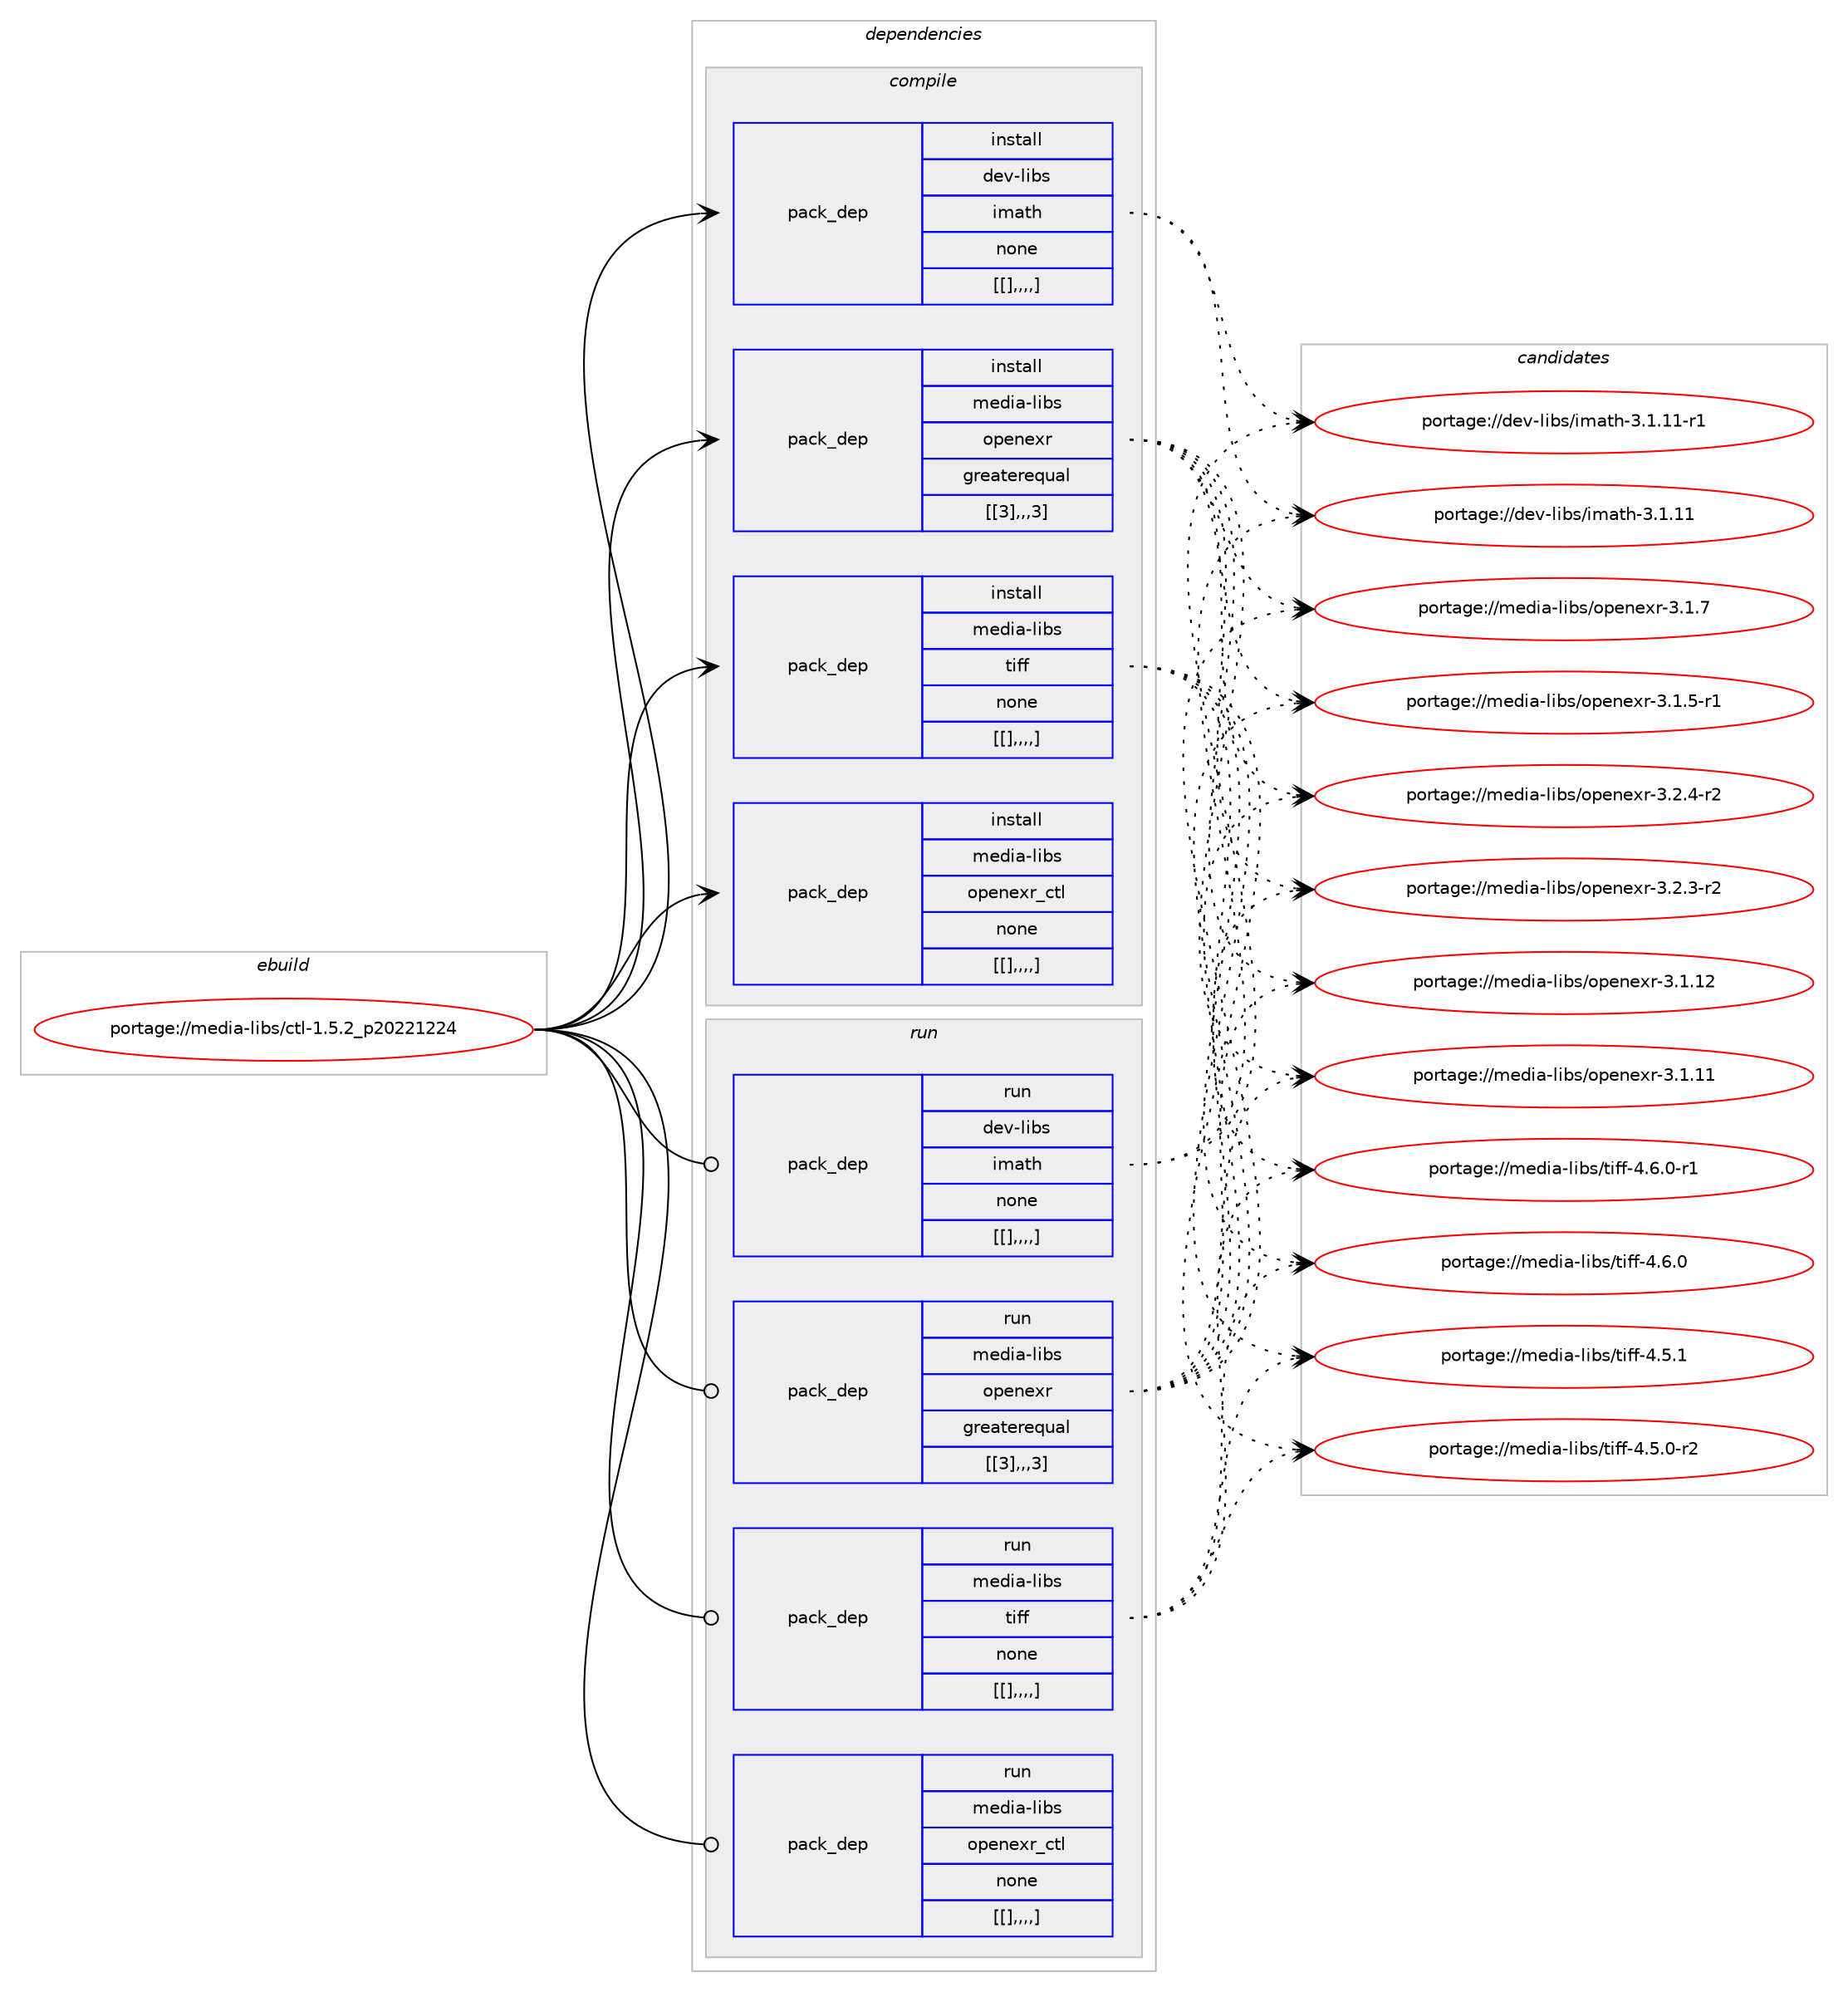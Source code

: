 digraph prolog {

# *************
# Graph options
# *************

newrank=true;
concentrate=true;
compound=true;
graph [rankdir=LR,fontname=Helvetica,fontsize=10,ranksep=1.5];#, ranksep=2.5, nodesep=0.2];
edge  [arrowhead=vee];
node  [fontname=Helvetica,fontsize=10];

# **********
# The ebuild
# **********

subgraph cluster_leftcol {
color=gray;
label=<<i>ebuild</i>>;
id [label="portage://media-libs/ctl-1.5.2_p20221224", color=red, width=4, href="../media-libs/ctl-1.5.2_p20221224.svg"];
}

# ****************
# The dependencies
# ****************

subgraph cluster_midcol {
color=gray;
label=<<i>dependencies</i>>;
subgraph cluster_compile {
fillcolor="#eeeeee";
style=filled;
label=<<i>compile</i>>;
subgraph pack231648 {
dependency311991 [label=<<TABLE BORDER="0" CELLBORDER="1" CELLSPACING="0" CELLPADDING="4" WIDTH="220"><TR><TD ROWSPAN="6" CELLPADDING="30">pack_dep</TD></TR><TR><TD WIDTH="110">install</TD></TR><TR><TD>dev-libs</TD></TR><TR><TD>imath</TD></TR><TR><TD>none</TD></TR><TR><TD>[[],,,,]</TD></TR></TABLE>>, shape=none, color=blue];
}
id:e -> dependency311991:w [weight=20,style="solid",arrowhead="vee"];
subgraph pack231649 {
dependency311992 [label=<<TABLE BORDER="0" CELLBORDER="1" CELLSPACING="0" CELLPADDING="4" WIDTH="220"><TR><TD ROWSPAN="6" CELLPADDING="30">pack_dep</TD></TR><TR><TD WIDTH="110">install</TD></TR><TR><TD>media-libs</TD></TR><TR><TD>openexr</TD></TR><TR><TD>greaterequal</TD></TR><TR><TD>[[3],,,3]</TD></TR></TABLE>>, shape=none, color=blue];
}
id:e -> dependency311992:w [weight=20,style="solid",arrowhead="vee"];
subgraph pack231650 {
dependency311993 [label=<<TABLE BORDER="0" CELLBORDER="1" CELLSPACING="0" CELLPADDING="4" WIDTH="220"><TR><TD ROWSPAN="6" CELLPADDING="30">pack_dep</TD></TR><TR><TD WIDTH="110">install</TD></TR><TR><TD>media-libs</TD></TR><TR><TD>tiff</TD></TR><TR><TD>none</TD></TR><TR><TD>[[],,,,]</TD></TR></TABLE>>, shape=none, color=blue];
}
id:e -> dependency311993:w [weight=20,style="solid",arrowhead="vee"];
subgraph pack231651 {
dependency311994 [label=<<TABLE BORDER="0" CELLBORDER="1" CELLSPACING="0" CELLPADDING="4" WIDTH="220"><TR><TD ROWSPAN="6" CELLPADDING="30">pack_dep</TD></TR><TR><TD WIDTH="110">install</TD></TR><TR><TD>media-libs</TD></TR><TR><TD>openexr_ctl</TD></TR><TR><TD>none</TD></TR><TR><TD>[[],,,,]</TD></TR></TABLE>>, shape=none, color=blue];
}
id:e -> dependency311994:w [weight=20,style="solid",arrowhead="vee"];
}
subgraph cluster_compileandrun {
fillcolor="#eeeeee";
style=filled;
label=<<i>compile and run</i>>;
}
subgraph cluster_run {
fillcolor="#eeeeee";
style=filled;
label=<<i>run</i>>;
subgraph pack231652 {
dependency311995 [label=<<TABLE BORDER="0" CELLBORDER="1" CELLSPACING="0" CELLPADDING="4" WIDTH="220"><TR><TD ROWSPAN="6" CELLPADDING="30">pack_dep</TD></TR><TR><TD WIDTH="110">run</TD></TR><TR><TD>dev-libs</TD></TR><TR><TD>imath</TD></TR><TR><TD>none</TD></TR><TR><TD>[[],,,,]</TD></TR></TABLE>>, shape=none, color=blue];
}
id:e -> dependency311995:w [weight=20,style="solid",arrowhead="odot"];
subgraph pack231653 {
dependency311996 [label=<<TABLE BORDER="0" CELLBORDER="1" CELLSPACING="0" CELLPADDING="4" WIDTH="220"><TR><TD ROWSPAN="6" CELLPADDING="30">pack_dep</TD></TR><TR><TD WIDTH="110">run</TD></TR><TR><TD>media-libs</TD></TR><TR><TD>openexr</TD></TR><TR><TD>greaterequal</TD></TR><TR><TD>[[3],,,3]</TD></TR></TABLE>>, shape=none, color=blue];
}
id:e -> dependency311996:w [weight=20,style="solid",arrowhead="odot"];
subgraph pack231654 {
dependency311997 [label=<<TABLE BORDER="0" CELLBORDER="1" CELLSPACING="0" CELLPADDING="4" WIDTH="220"><TR><TD ROWSPAN="6" CELLPADDING="30">pack_dep</TD></TR><TR><TD WIDTH="110">run</TD></TR><TR><TD>media-libs</TD></TR><TR><TD>tiff</TD></TR><TR><TD>none</TD></TR><TR><TD>[[],,,,]</TD></TR></TABLE>>, shape=none, color=blue];
}
id:e -> dependency311997:w [weight=20,style="solid",arrowhead="odot"];
subgraph pack231655 {
dependency311998 [label=<<TABLE BORDER="0" CELLBORDER="1" CELLSPACING="0" CELLPADDING="4" WIDTH="220"><TR><TD ROWSPAN="6" CELLPADDING="30">pack_dep</TD></TR><TR><TD WIDTH="110">run</TD></TR><TR><TD>media-libs</TD></TR><TR><TD>openexr_ctl</TD></TR><TR><TD>none</TD></TR><TR><TD>[[],,,,]</TD></TR></TABLE>>, shape=none, color=blue];
}
id:e -> dependency311998:w [weight=20,style="solid",arrowhead="odot"];
}
}

# **************
# The candidates
# **************

subgraph cluster_choices {
rank=same;
color=gray;
label=<<i>candidates</i>>;

subgraph choice231648 {
color=black;
nodesep=1;
choice10010111845108105981154710510997116104455146494649494511449 [label="portage://dev-libs/imath-3.1.11-r1", color=red, width=4,href="../dev-libs/imath-3.1.11-r1.svg"];
choice1001011184510810598115471051099711610445514649464949 [label="portage://dev-libs/imath-3.1.11", color=red, width=4,href="../dev-libs/imath-3.1.11.svg"];
dependency311991:e -> choice10010111845108105981154710510997116104455146494649494511449:w [style=dotted,weight="100"];
dependency311991:e -> choice1001011184510810598115471051099711610445514649464949:w [style=dotted,weight="100"];
}
subgraph choice231649 {
color=black;
nodesep=1;
choice109101100105974510810598115471111121011101011201144551465046524511450 [label="portage://media-libs/openexr-3.2.4-r2", color=red, width=4,href="../media-libs/openexr-3.2.4-r2.svg"];
choice109101100105974510810598115471111121011101011201144551465046514511450 [label="portage://media-libs/openexr-3.2.3-r2", color=red, width=4,href="../media-libs/openexr-3.2.3-r2.svg"];
choice1091011001059745108105981154711111210111010112011445514649464950 [label="portage://media-libs/openexr-3.1.12", color=red, width=4,href="../media-libs/openexr-3.1.12.svg"];
choice1091011001059745108105981154711111210111010112011445514649464949 [label="portage://media-libs/openexr-3.1.11", color=red, width=4,href="../media-libs/openexr-3.1.11.svg"];
choice10910110010597451081059811547111112101110101120114455146494655 [label="portage://media-libs/openexr-3.1.7", color=red, width=4,href="../media-libs/openexr-3.1.7.svg"];
choice109101100105974510810598115471111121011101011201144551464946534511449 [label="portage://media-libs/openexr-3.1.5-r1", color=red, width=4,href="../media-libs/openexr-3.1.5-r1.svg"];
dependency311992:e -> choice109101100105974510810598115471111121011101011201144551465046524511450:w [style=dotted,weight="100"];
dependency311992:e -> choice109101100105974510810598115471111121011101011201144551465046514511450:w [style=dotted,weight="100"];
dependency311992:e -> choice1091011001059745108105981154711111210111010112011445514649464950:w [style=dotted,weight="100"];
dependency311992:e -> choice1091011001059745108105981154711111210111010112011445514649464949:w [style=dotted,weight="100"];
dependency311992:e -> choice10910110010597451081059811547111112101110101120114455146494655:w [style=dotted,weight="100"];
dependency311992:e -> choice109101100105974510810598115471111121011101011201144551464946534511449:w [style=dotted,weight="100"];
}
subgraph choice231650 {
color=black;
nodesep=1;
choice109101100105974510810598115471161051021024552465446484511449 [label="portage://media-libs/tiff-4.6.0-r1", color=red, width=4,href="../media-libs/tiff-4.6.0-r1.svg"];
choice10910110010597451081059811547116105102102455246544648 [label="portage://media-libs/tiff-4.6.0", color=red, width=4,href="../media-libs/tiff-4.6.0.svg"];
choice10910110010597451081059811547116105102102455246534649 [label="portage://media-libs/tiff-4.5.1", color=red, width=4,href="../media-libs/tiff-4.5.1.svg"];
choice109101100105974510810598115471161051021024552465346484511450 [label="portage://media-libs/tiff-4.5.0-r2", color=red, width=4,href="../media-libs/tiff-4.5.0-r2.svg"];
dependency311993:e -> choice109101100105974510810598115471161051021024552465446484511449:w [style=dotted,weight="100"];
dependency311993:e -> choice10910110010597451081059811547116105102102455246544648:w [style=dotted,weight="100"];
dependency311993:e -> choice10910110010597451081059811547116105102102455246534649:w [style=dotted,weight="100"];
dependency311993:e -> choice109101100105974510810598115471161051021024552465346484511450:w [style=dotted,weight="100"];
}
subgraph choice231651 {
color=black;
nodesep=1;
}
subgraph choice231652 {
color=black;
nodesep=1;
choice10010111845108105981154710510997116104455146494649494511449 [label="portage://dev-libs/imath-3.1.11-r1", color=red, width=4,href="../dev-libs/imath-3.1.11-r1.svg"];
choice1001011184510810598115471051099711610445514649464949 [label="portage://dev-libs/imath-3.1.11", color=red, width=4,href="../dev-libs/imath-3.1.11.svg"];
dependency311995:e -> choice10010111845108105981154710510997116104455146494649494511449:w [style=dotted,weight="100"];
dependency311995:e -> choice1001011184510810598115471051099711610445514649464949:w [style=dotted,weight="100"];
}
subgraph choice231653 {
color=black;
nodesep=1;
choice109101100105974510810598115471111121011101011201144551465046524511450 [label="portage://media-libs/openexr-3.2.4-r2", color=red, width=4,href="../media-libs/openexr-3.2.4-r2.svg"];
choice109101100105974510810598115471111121011101011201144551465046514511450 [label="portage://media-libs/openexr-3.2.3-r2", color=red, width=4,href="../media-libs/openexr-3.2.3-r2.svg"];
choice1091011001059745108105981154711111210111010112011445514649464950 [label="portage://media-libs/openexr-3.1.12", color=red, width=4,href="../media-libs/openexr-3.1.12.svg"];
choice1091011001059745108105981154711111210111010112011445514649464949 [label="portage://media-libs/openexr-3.1.11", color=red, width=4,href="../media-libs/openexr-3.1.11.svg"];
choice10910110010597451081059811547111112101110101120114455146494655 [label="portage://media-libs/openexr-3.1.7", color=red, width=4,href="../media-libs/openexr-3.1.7.svg"];
choice109101100105974510810598115471111121011101011201144551464946534511449 [label="portage://media-libs/openexr-3.1.5-r1", color=red, width=4,href="../media-libs/openexr-3.1.5-r1.svg"];
dependency311996:e -> choice109101100105974510810598115471111121011101011201144551465046524511450:w [style=dotted,weight="100"];
dependency311996:e -> choice109101100105974510810598115471111121011101011201144551465046514511450:w [style=dotted,weight="100"];
dependency311996:e -> choice1091011001059745108105981154711111210111010112011445514649464950:w [style=dotted,weight="100"];
dependency311996:e -> choice1091011001059745108105981154711111210111010112011445514649464949:w [style=dotted,weight="100"];
dependency311996:e -> choice10910110010597451081059811547111112101110101120114455146494655:w [style=dotted,weight="100"];
dependency311996:e -> choice109101100105974510810598115471111121011101011201144551464946534511449:w [style=dotted,weight="100"];
}
subgraph choice231654 {
color=black;
nodesep=1;
choice109101100105974510810598115471161051021024552465446484511449 [label="portage://media-libs/tiff-4.6.0-r1", color=red, width=4,href="../media-libs/tiff-4.6.0-r1.svg"];
choice10910110010597451081059811547116105102102455246544648 [label="portage://media-libs/tiff-4.6.0", color=red, width=4,href="../media-libs/tiff-4.6.0.svg"];
choice10910110010597451081059811547116105102102455246534649 [label="portage://media-libs/tiff-4.5.1", color=red, width=4,href="../media-libs/tiff-4.5.1.svg"];
choice109101100105974510810598115471161051021024552465346484511450 [label="portage://media-libs/tiff-4.5.0-r2", color=red, width=4,href="../media-libs/tiff-4.5.0-r2.svg"];
dependency311997:e -> choice109101100105974510810598115471161051021024552465446484511449:w [style=dotted,weight="100"];
dependency311997:e -> choice10910110010597451081059811547116105102102455246544648:w [style=dotted,weight="100"];
dependency311997:e -> choice10910110010597451081059811547116105102102455246534649:w [style=dotted,weight="100"];
dependency311997:e -> choice109101100105974510810598115471161051021024552465346484511450:w [style=dotted,weight="100"];
}
subgraph choice231655 {
color=black;
nodesep=1;
}
}

}
